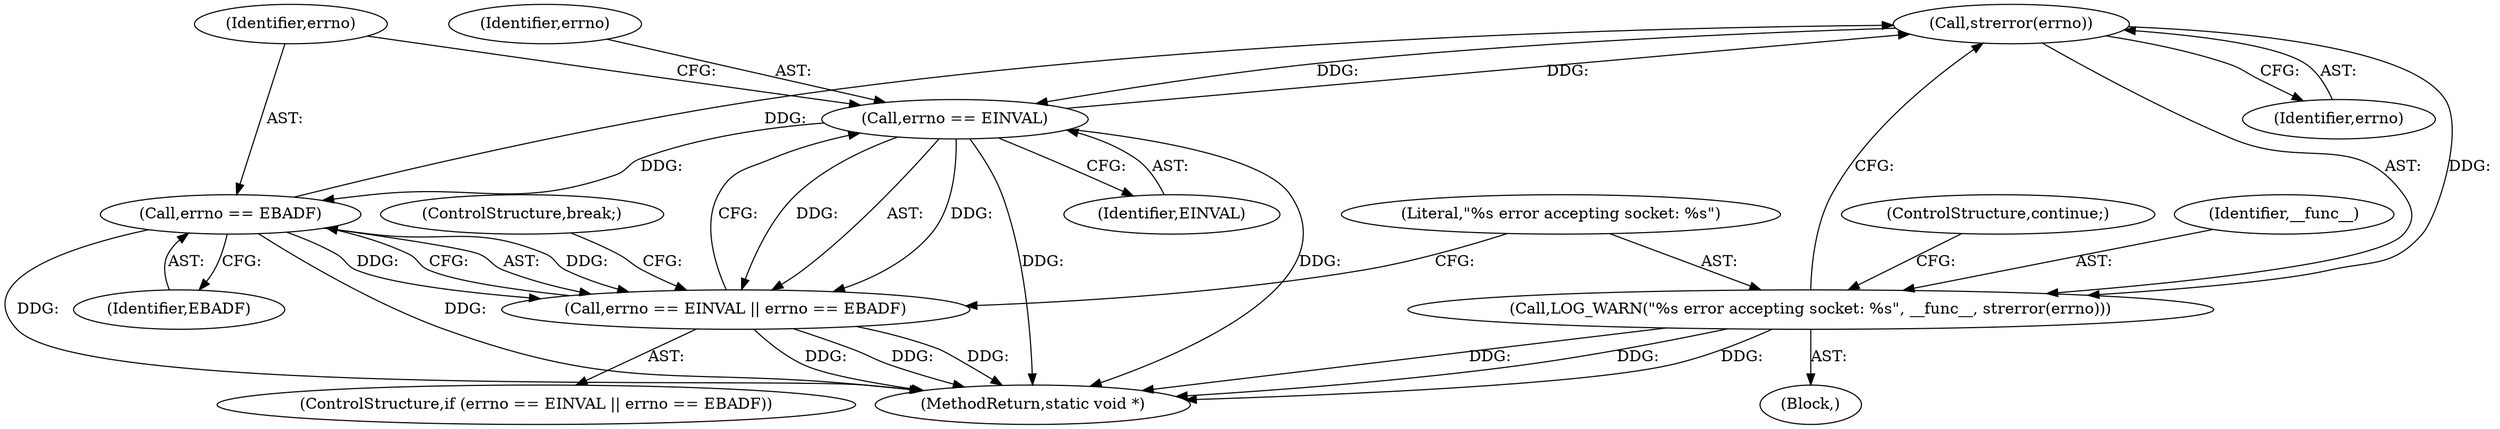 digraph "0_Android_472271b153c5dc53c28beac55480a8d8434b2d5c_52@API" {
"1000235" [label="(Call,strerror(errno))"];
"1000224" [label="(Call,errno == EINVAL)"];
"1000235" [label="(Call,strerror(errno))"];
"1000227" [label="(Call,errno == EBADF)"];
"1000223" [label="(Call,errno == EINVAL || errno == EBADF)"];
"1000232" [label="(Call,LOG_WARN(\"%s error accepting socket: %s\", __func__, strerror(errno)))"];
"1000224" [label="(Call,errno == EINVAL)"];
"1000227" [label="(Call,errno == EBADF)"];
"1000229" [label="(Identifier,EBADF)"];
"1000237" [label="(ControlStructure,continue;)"];
"1000236" [label="(Identifier,errno)"];
"1000232" [label="(Call,LOG_WARN(\"%s error accepting socket: %s\", __func__, strerror(errno)))"];
"1000223" [label="(Call,errno == EINVAL || errno == EBADF)"];
"1000226" [label="(Identifier,EINVAL)"];
"1000225" [label="(Identifier,errno)"];
"1000233" [label="(Literal,\"%s error accepting socket: %s\")"];
"1000235" [label="(Call,strerror(errno))"];
"1000222" [label="(ControlStructure,if (errno == EINVAL || errno == EBADF))"];
"1000231" [label="(ControlStructure,break;)"];
"1000221" [label="(Block,)"];
"1000234" [label="(Identifier,__func__)"];
"1000262" [label="(MethodReturn,static void *)"];
"1000228" [label="(Identifier,errno)"];
"1000235" -> "1000232"  [label="AST: "];
"1000235" -> "1000236"  [label="CFG: "];
"1000236" -> "1000235"  [label="AST: "];
"1000232" -> "1000235"  [label="CFG: "];
"1000235" -> "1000224"  [label="DDG: "];
"1000235" -> "1000232"  [label="DDG: "];
"1000224" -> "1000235"  [label="DDG: "];
"1000227" -> "1000235"  [label="DDG: "];
"1000224" -> "1000223"  [label="AST: "];
"1000224" -> "1000226"  [label="CFG: "];
"1000225" -> "1000224"  [label="AST: "];
"1000226" -> "1000224"  [label="AST: "];
"1000228" -> "1000224"  [label="CFG: "];
"1000223" -> "1000224"  [label="CFG: "];
"1000224" -> "1000262"  [label="DDG: "];
"1000224" -> "1000262"  [label="DDG: "];
"1000224" -> "1000223"  [label="DDG: "];
"1000224" -> "1000223"  [label="DDG: "];
"1000224" -> "1000227"  [label="DDG: "];
"1000227" -> "1000223"  [label="AST: "];
"1000227" -> "1000229"  [label="CFG: "];
"1000228" -> "1000227"  [label="AST: "];
"1000229" -> "1000227"  [label="AST: "];
"1000223" -> "1000227"  [label="CFG: "];
"1000227" -> "1000262"  [label="DDG: "];
"1000227" -> "1000262"  [label="DDG: "];
"1000227" -> "1000223"  [label="DDG: "];
"1000227" -> "1000223"  [label="DDG: "];
"1000223" -> "1000222"  [label="AST: "];
"1000231" -> "1000223"  [label="CFG: "];
"1000233" -> "1000223"  [label="CFG: "];
"1000223" -> "1000262"  [label="DDG: "];
"1000223" -> "1000262"  [label="DDG: "];
"1000223" -> "1000262"  [label="DDG: "];
"1000232" -> "1000221"  [label="AST: "];
"1000233" -> "1000232"  [label="AST: "];
"1000234" -> "1000232"  [label="AST: "];
"1000237" -> "1000232"  [label="CFG: "];
"1000232" -> "1000262"  [label="DDG: "];
"1000232" -> "1000262"  [label="DDG: "];
"1000232" -> "1000262"  [label="DDG: "];
}
